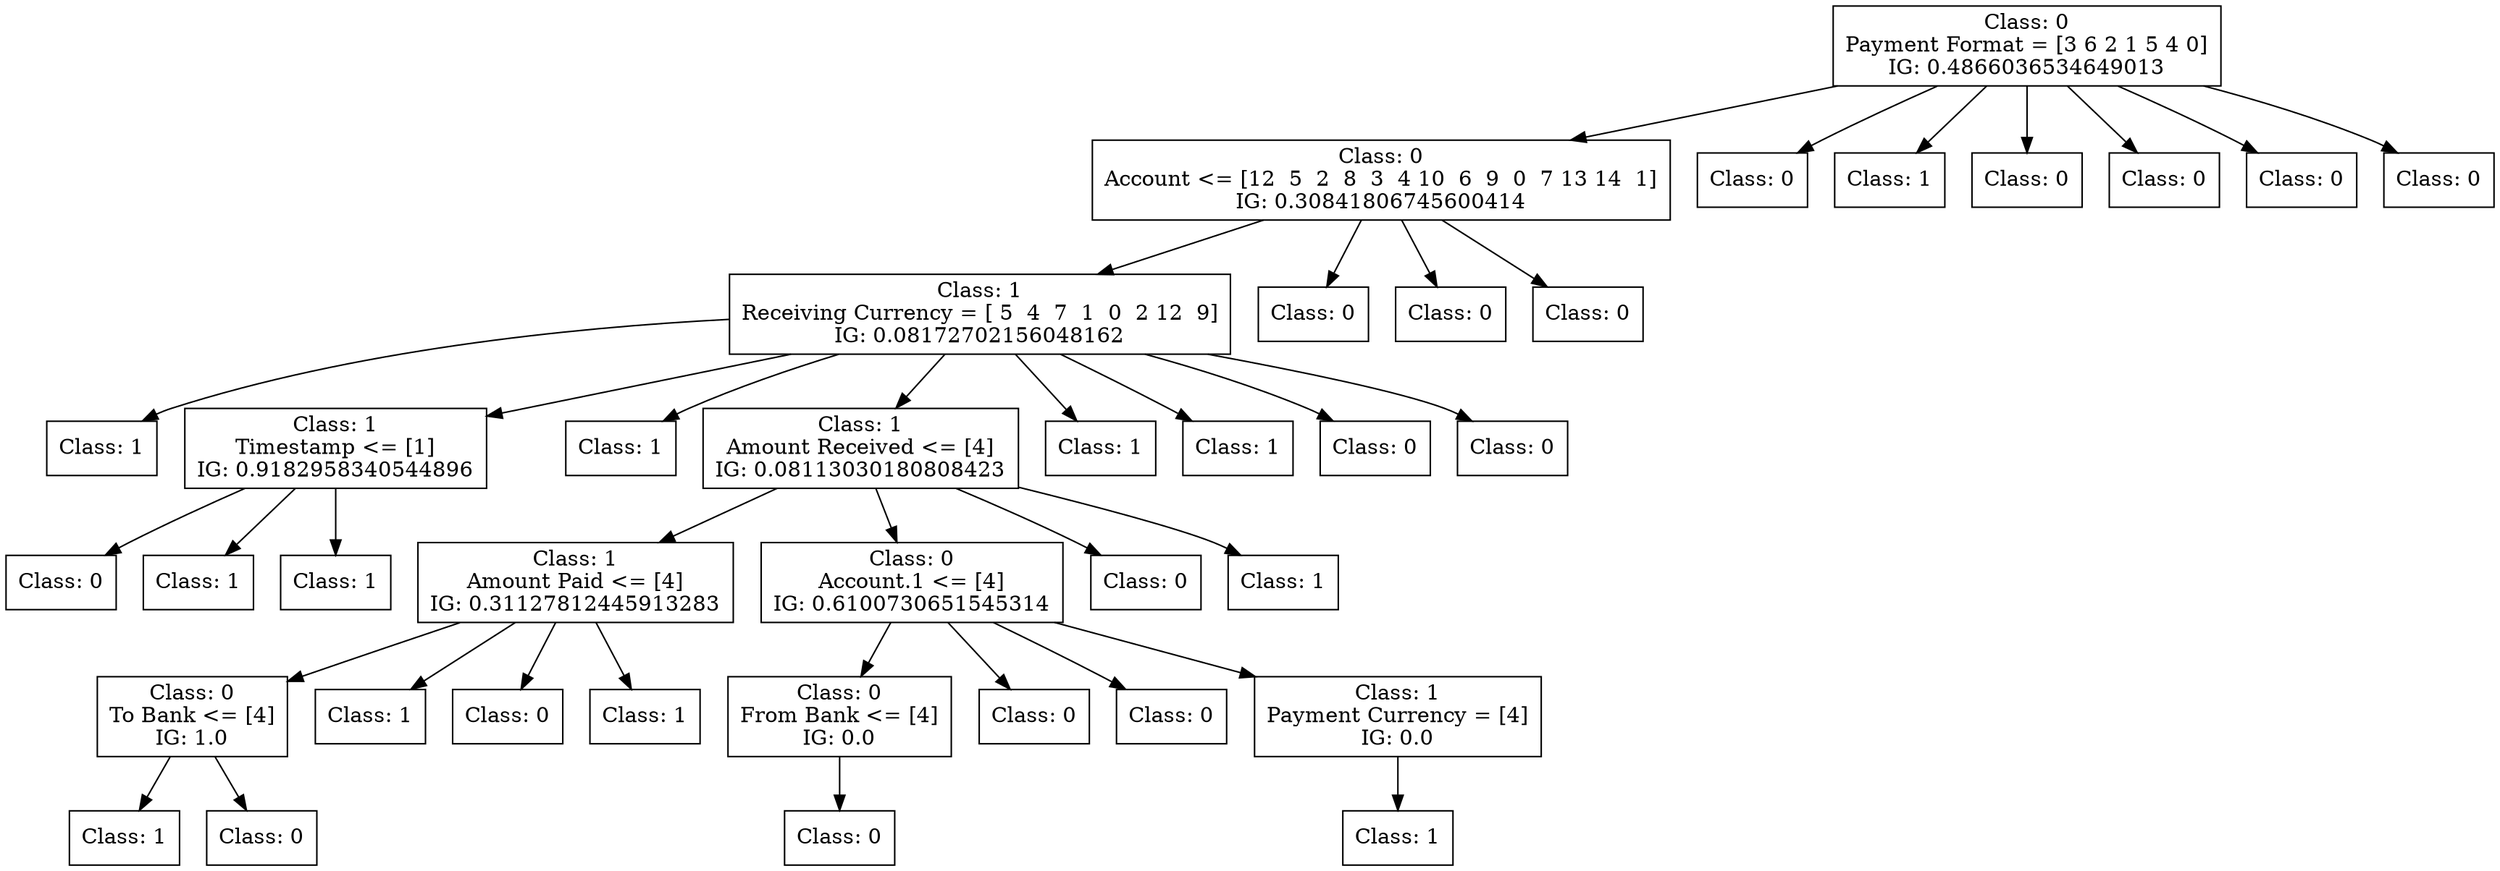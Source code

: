 digraph DecisionTree {
	rankdir=TD;
	node [shape=box];
	2336868472752 [label="Class: 0
Payment Format = [3 6 2 1 5 4 0]
IG: 0.4866036534649013"];
	2338458466912 [label="Class: 0
Account <= [12  5  2  8  3  4 10  6  9  0  7 13 14  1]
IG: 0.30841806745600414"];
	2336868472752 -> 2338458466912;
	2337536747280 [label="Class: 1
Receiving Currency = [ 5  4  7  1  0  2 12  9]
IG: 0.08172702156048162"];
	2338458466912 -> 2337536747280;
	2337506084272 [label="Class: 1
"];
	2337536747280 -> 2337506084272;
	2337506092528 [label="Class: 1
Timestamp <= [1]
IG: 0.9182958340544896"];
	2337536747280 -> 2337506092528;
	2337506096992 [label="Class: 0
"];
	2337506092528 -> 2337506096992;
	2337506092768 [label="Class: 1
"];
	2337506092528 -> 2337506092768;
	2337506093200 [label="Class: 1
"];
	2337506092528 -> 2337506093200;
	2337506091856 [label="Class: 1
"];
	2337536747280 -> 2337506091856;
	2337506090560 [label="Class: 1
Amount Received <= [4]
IG: 0.08113030180808423"];
	2337536747280 -> 2337506090560;
	2337506090704 [label="Class: 1
Amount Paid <= [4]
IG: 0.31127812445913283"];
	2337506090560 -> 2337506090704;
	2336869717648 [label="Class: 0
To Bank <= [4]
IG: 1.0"];
	2337506090704 -> 2336869717648;
	2336869723456 [label="Class: 1
"];
	2336869717648 -> 2336869723456;
	2336869722544 [label="Class: 0
"];
	2336869717648 -> 2336869722544;
	2336869720720 [label="Class: 1
"];
	2337506090704 -> 2336869720720;
	2336869716640 [label="Class: 0
"];
	2337506090704 -> 2336869716640;
	2336869721392 [label="Class: 1
"];
	2337506090704 -> 2336869721392;
	2337506096512 [label="Class: 0
Account.1 <= [4]
IG: 0.6100730651545314"];
	2337506090560 -> 2337506096512;
	2336869724032 [label="Class: 0
From Bank <= [4]
IG: 0.0"];
	2337506096512 -> 2336869724032;
	2336869725760 [label="Class: 0
"];
	2336869724032 -> 2336869725760;
	2336869727536 [label="Class: 0
"];
	2337506096512 -> 2336869727536;
	2336869725664 [label="Class: 0
"];
	2337506096512 -> 2336869725664;
	2336869727200 [label="Class: 1
Payment Currency = [4]
IG: 0.0"];
	2337506096512 -> 2336869727200;
	2336869724320 [label="Class: 1
"];
	2336869727200 -> 2336869724320;
	2337506097904 [label="Class: 0
"];
	2337506090560 -> 2337506097904;
	2337506084656 [label="Class: 1
"];
	2337506090560 -> 2337506084656;
	2337506091664 [label="Class: 1
"];
	2337536747280 -> 2337506091664;
	2337506089888 [label="Class: 1
"];
	2337536747280 -> 2337506089888;
	2337506092672 [label="Class: 0
"];
	2337536747280 -> 2337506092672;
	2337506091136 [label="Class: 0
"];
	2337536747280 -> 2337506091136;
	2337536753376 [label="Class: 0
"];
	2338458466912 -> 2337536753376;
	2337536749488 [label="Class: 0
"];
	2338458466912 -> 2337536749488;
	2337536749392 [label="Class: 0
"];
	2338458466912 -> 2337536749392;
	2336580366832 [label="Class: 0
"];
	2336868472752 -> 2336580366832;
	2336580367024 [label="Class: 1
"];
	2336868472752 -> 2336580367024;
	2336580358864 [label="Class: 0
"];
	2336868472752 -> 2336580358864;
	2338458825104 [label="Class: 0
"];
	2336868472752 -> 2338458825104;
	2338458818096 [label="Class: 0
"];
	2336868472752 -> 2338458818096;
	2338458826832 [label="Class: 0
"];
	2336868472752 -> 2338458826832;
}
